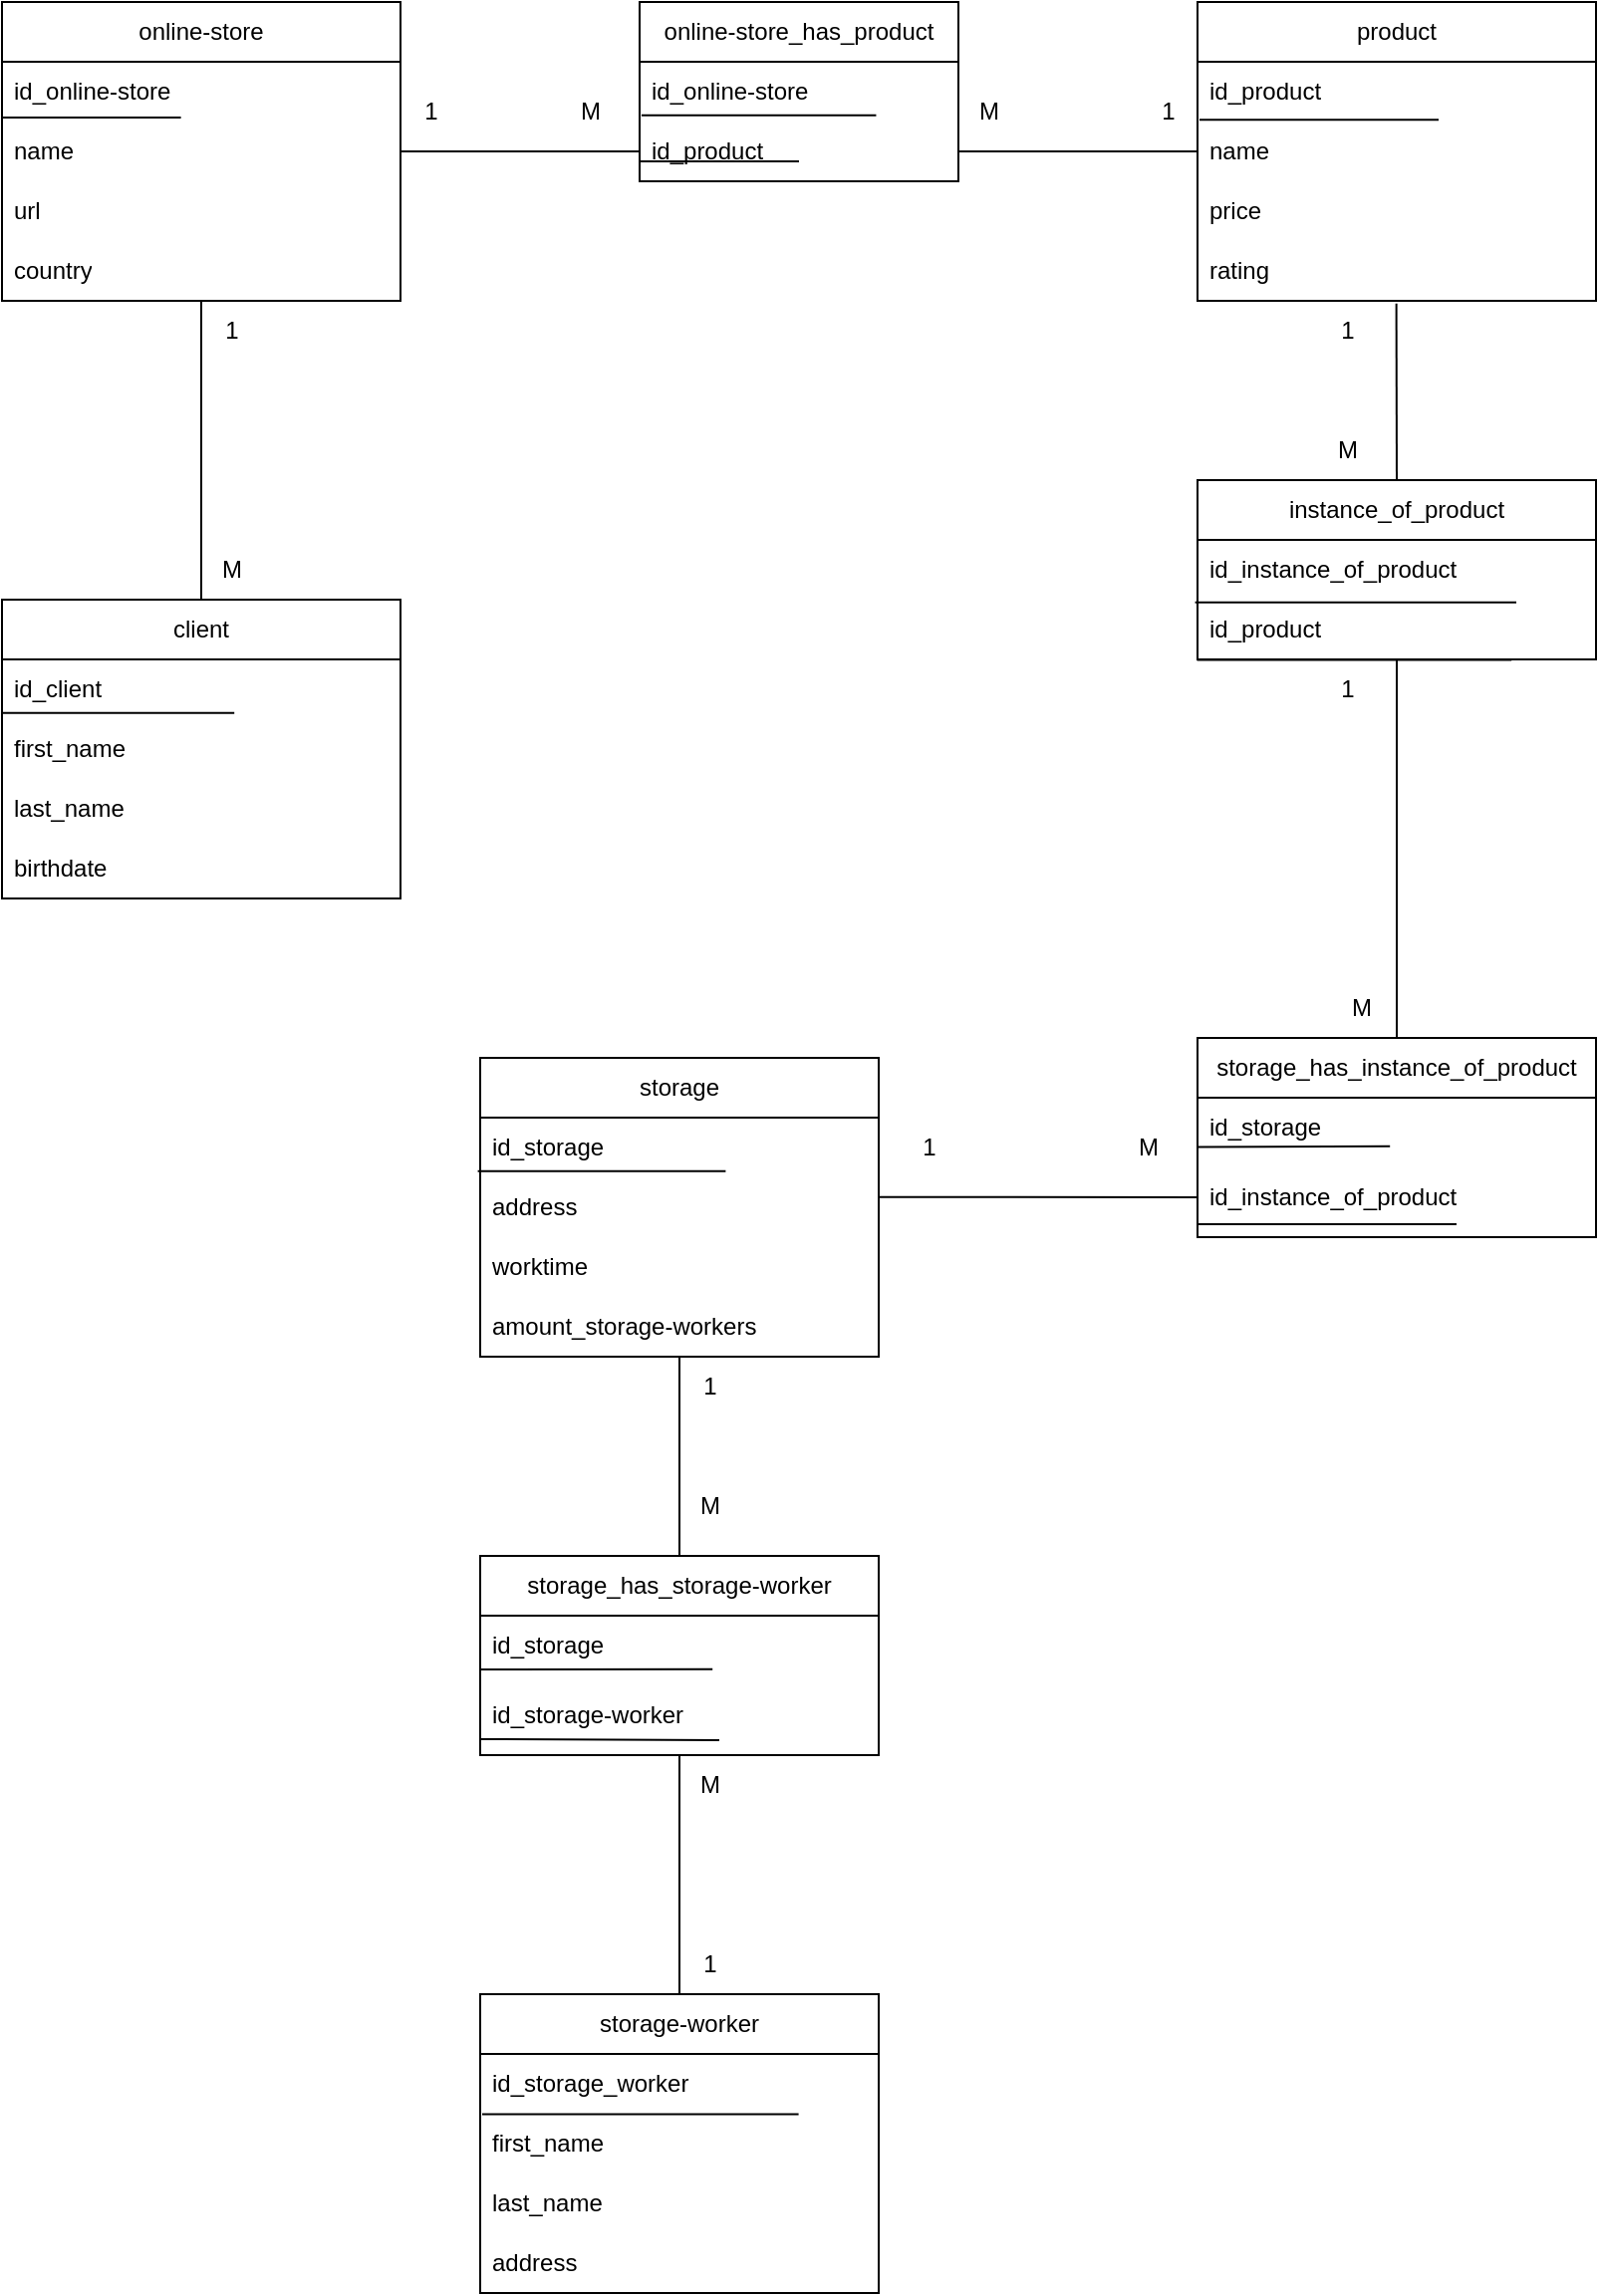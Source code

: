 <mxfile version="20.8.23" type="device"><diagram name="Страница 1" id="JjHAQGRl6GkkXfWd6FIl"><mxGraphModel dx="1647" dy="879" grid="1" gridSize="10" guides="1" tooltips="1" connect="1" arrows="1" fold="1" page="1" pageScale="1" pageWidth="827" pageHeight="1169" math="0" shadow="0"><root><mxCell id="0"/><mxCell id="1" parent="0"/><mxCell id="FTTD_K1kraDOLY0rAlb_-1" value="storage" style="swimlane;fontStyle=0;childLayout=stackLayout;horizontal=1;startSize=30;horizontalStack=0;resizeParent=1;resizeParentMax=0;resizeLast=0;collapsible=1;marginBottom=0;whiteSpace=wrap;html=1;" vertex="1" parent="1"><mxGeometry x="400" y="570" width="200" height="150" as="geometry"/></mxCell><mxCell id="FTTD_K1kraDOLY0rAlb_-2" value="id_storage" style="text;strokeColor=none;fillColor=none;align=left;verticalAlign=middle;spacingLeft=4;spacingRight=4;overflow=hidden;points=[[0,0.5],[1,0.5]];portConstraint=eastwest;rotatable=0;whiteSpace=wrap;html=1;" vertex="1" parent="FTTD_K1kraDOLY0rAlb_-1"><mxGeometry y="30" width="200" height="30" as="geometry"/></mxCell><mxCell id="FTTD_K1kraDOLY0rAlb_-3" value="address" style="text;strokeColor=none;fillColor=none;align=left;verticalAlign=middle;spacingLeft=4;spacingRight=4;overflow=hidden;points=[[0,0.5],[1,0.5]];portConstraint=eastwest;rotatable=0;whiteSpace=wrap;html=1;" vertex="1" parent="FTTD_K1kraDOLY0rAlb_-1"><mxGeometry y="60" width="200" height="30" as="geometry"/></mxCell><mxCell id="FTTD_K1kraDOLY0rAlb_-4" value="worktime" style="text;strokeColor=none;fillColor=none;align=left;verticalAlign=middle;spacingLeft=4;spacingRight=4;overflow=hidden;points=[[0,0.5],[1,0.5]];portConstraint=eastwest;rotatable=0;whiteSpace=wrap;html=1;" vertex="1" parent="FTTD_K1kraDOLY0rAlb_-1"><mxGeometry y="90" width="200" height="30" as="geometry"/></mxCell><mxCell id="FTTD_K1kraDOLY0rAlb_-33" value="amount_storage-workers" style="text;strokeColor=none;fillColor=none;align=left;verticalAlign=middle;spacingLeft=4;spacingRight=4;overflow=hidden;points=[[0,0.5],[1,0.5]];portConstraint=eastwest;rotatable=0;whiteSpace=wrap;html=1;" vertex="1" parent="FTTD_K1kraDOLY0rAlb_-1"><mxGeometry y="120" width="200" height="30" as="geometry"/></mxCell><mxCell id="FTTD_K1kraDOLY0rAlb_-50" value="" style="endArrow=none;html=1;rounded=0;entryX=-0.006;entryY=-0.103;entryDx=0;entryDy=0;entryPerimeter=0;exitX=0.616;exitY=-0.103;exitDx=0;exitDy=0;exitPerimeter=0;" edge="1" parent="FTTD_K1kraDOLY0rAlb_-1" source="FTTD_K1kraDOLY0rAlb_-3" target="FTTD_K1kraDOLY0rAlb_-3"><mxGeometry width="50" height="50" relative="1" as="geometry"><mxPoint x="-10" y="-50" as="sourcePoint"/><mxPoint x="40" y="-100" as="targetPoint"/></mxGeometry></mxCell><mxCell id="FTTD_K1kraDOLY0rAlb_-5" value="product" style="swimlane;fontStyle=0;childLayout=stackLayout;horizontal=1;startSize=30;horizontalStack=0;resizeParent=1;resizeParentMax=0;resizeLast=0;collapsible=1;marginBottom=0;whiteSpace=wrap;html=1;" vertex="1" parent="1"><mxGeometry x="760" y="40" width="200" height="150" as="geometry"/></mxCell><mxCell id="FTTD_K1kraDOLY0rAlb_-6" value="id_product" style="text;strokeColor=none;fillColor=none;align=left;verticalAlign=middle;spacingLeft=4;spacingRight=4;overflow=hidden;points=[[0,0.5],[1,0.5]];portConstraint=eastwest;rotatable=0;whiteSpace=wrap;html=1;" vertex="1" parent="FTTD_K1kraDOLY0rAlb_-5"><mxGeometry y="30" width="200" height="30" as="geometry"/></mxCell><mxCell id="FTTD_K1kraDOLY0rAlb_-7" value="name" style="text;strokeColor=none;fillColor=none;align=left;verticalAlign=middle;spacingLeft=4;spacingRight=4;overflow=hidden;points=[[0,0.5],[1,0.5]];portConstraint=eastwest;rotatable=0;whiteSpace=wrap;html=1;" vertex="1" parent="FTTD_K1kraDOLY0rAlb_-5"><mxGeometry y="60" width="200" height="30" as="geometry"/></mxCell><mxCell id="FTTD_K1kraDOLY0rAlb_-8" value="price" style="text;strokeColor=none;fillColor=none;align=left;verticalAlign=middle;spacingLeft=4;spacingRight=4;overflow=hidden;points=[[0,0.5],[1,0.5]];portConstraint=eastwest;rotatable=0;whiteSpace=wrap;html=1;" vertex="1" parent="FTTD_K1kraDOLY0rAlb_-5"><mxGeometry y="90" width="200" height="30" as="geometry"/></mxCell><mxCell id="FTTD_K1kraDOLY0rAlb_-22" value="rating" style="text;strokeColor=none;fillColor=none;align=left;verticalAlign=middle;spacingLeft=4;spacingRight=4;overflow=hidden;points=[[0,0.5],[1,0.5]];portConstraint=eastwest;rotatable=0;whiteSpace=wrap;html=1;" vertex="1" parent="FTTD_K1kraDOLY0rAlb_-5"><mxGeometry y="120" width="200" height="30" as="geometry"/></mxCell><mxCell id="FTTD_K1kraDOLY0rAlb_-37" value="" style="endArrow=none;html=1;rounded=0;entryX=0.005;entryY=-0.029;entryDx=0;entryDy=0;entryPerimeter=0;exitX=0.605;exitY=0.971;exitDx=0;exitDy=0;exitPerimeter=0;" edge="1" parent="FTTD_K1kraDOLY0rAlb_-5" source="FTTD_K1kraDOLY0rAlb_-6" target="FTTD_K1kraDOLY0rAlb_-7"><mxGeometry width="50" height="50" relative="1" as="geometry"><mxPoint x="-150" y="240" as="sourcePoint"/><mxPoint x="-100" y="190" as="targetPoint"/></mxGeometry></mxCell><mxCell id="FTTD_K1kraDOLY0rAlb_-9" value="storage_has_instance_of_product" style="swimlane;fontStyle=0;childLayout=stackLayout;horizontal=1;startSize=30;horizontalStack=0;resizeParent=1;resizeParentMax=0;resizeLast=0;collapsible=1;marginBottom=0;whiteSpace=wrap;html=1;" vertex="1" parent="1"><mxGeometry x="760" y="560" width="200" height="100" as="geometry"/></mxCell><mxCell id="FTTD_K1kraDOLY0rAlb_-10" value="id_storage" style="text;strokeColor=none;fillColor=none;align=left;verticalAlign=middle;spacingLeft=4;spacingRight=4;overflow=hidden;points=[[0,0.5],[1,0.5]];portConstraint=eastwest;rotatable=0;whiteSpace=wrap;html=1;" vertex="1" parent="FTTD_K1kraDOLY0rAlb_-9"><mxGeometry y="30" width="200" height="30" as="geometry"/></mxCell><mxCell id="FTTD_K1kraDOLY0rAlb_-11" value="id_instance_of_product" style="text;strokeColor=none;fillColor=none;align=left;verticalAlign=middle;spacingLeft=4;spacingRight=4;overflow=hidden;points=[[0,0.5],[1,0.5]];portConstraint=eastwest;rotatable=0;whiteSpace=wrap;html=1;" vertex="1" parent="FTTD_K1kraDOLY0rAlb_-9"><mxGeometry y="60" width="200" height="40" as="geometry"/></mxCell><mxCell id="FTTD_K1kraDOLY0rAlb_-51" value="" style="endArrow=none;html=1;rounded=0;entryX=-0.001;entryY=0.823;entryDx=0;entryDy=0;entryPerimeter=0;exitX=0.483;exitY=-0.14;exitDx=0;exitDy=0;exitPerimeter=0;" edge="1" parent="FTTD_K1kraDOLY0rAlb_-9" source="FTTD_K1kraDOLY0rAlb_-11" target="FTTD_K1kraDOLY0rAlb_-10"><mxGeometry width="50" height="50" relative="1" as="geometry"><mxPoint x="-60" y="-20" as="sourcePoint"/><mxPoint x="-20" y="20" as="targetPoint"/></mxGeometry></mxCell><mxCell id="FTTD_K1kraDOLY0rAlb_-52" value="" style="endArrow=none;html=1;rounded=0;entryX=-0.001;entryY=0.839;entryDx=0;entryDy=0;entryPerimeter=0;exitX=0.65;exitY=0.839;exitDx=0;exitDy=0;exitPerimeter=0;" edge="1" parent="FTTD_K1kraDOLY0rAlb_-9" source="FTTD_K1kraDOLY0rAlb_-11" target="FTTD_K1kraDOLY0rAlb_-11"><mxGeometry width="50" height="50" relative="1" as="geometry"><mxPoint x="-60" y="-30" as="sourcePoint"/><mxPoint x="-10" y="-80" as="targetPoint"/></mxGeometry></mxCell><mxCell id="FTTD_K1kraDOLY0rAlb_-13" value="online-store" style="swimlane;fontStyle=0;childLayout=stackLayout;horizontal=1;startSize=30;horizontalStack=0;resizeParent=1;resizeParentMax=0;resizeLast=0;collapsible=1;marginBottom=0;whiteSpace=wrap;html=1;" vertex="1" parent="1"><mxGeometry x="160" y="40" width="200" height="150" as="geometry"/></mxCell><mxCell id="FTTD_K1kraDOLY0rAlb_-14" value="id_online-store" style="text;strokeColor=none;fillColor=none;align=left;verticalAlign=middle;spacingLeft=4;spacingRight=4;overflow=hidden;points=[[0,0.5],[1,0.5]];portConstraint=eastwest;rotatable=0;whiteSpace=wrap;html=1;" vertex="1" parent="FTTD_K1kraDOLY0rAlb_-13"><mxGeometry y="30" width="200" height="30" as="geometry"/></mxCell><mxCell id="FTTD_K1kraDOLY0rAlb_-15" value="name" style="text;strokeColor=none;fillColor=none;align=left;verticalAlign=middle;spacingLeft=4;spacingRight=4;overflow=hidden;points=[[0,0.5],[1,0.5]];portConstraint=eastwest;rotatable=0;whiteSpace=wrap;html=1;" vertex="1" parent="FTTD_K1kraDOLY0rAlb_-13"><mxGeometry y="60" width="200" height="30" as="geometry"/></mxCell><mxCell id="FTTD_K1kraDOLY0rAlb_-16" value="url" style="text;strokeColor=none;fillColor=none;align=left;verticalAlign=middle;spacingLeft=4;spacingRight=4;overflow=hidden;points=[[0,0.5],[1,0.5]];portConstraint=eastwest;rotatable=0;whiteSpace=wrap;html=1;" vertex="1" parent="FTTD_K1kraDOLY0rAlb_-13"><mxGeometry y="90" width="200" height="30" as="geometry"/></mxCell><mxCell id="FTTD_K1kraDOLY0rAlb_-21" value="country" style="text;strokeColor=none;fillColor=none;align=left;verticalAlign=middle;spacingLeft=4;spacingRight=4;overflow=hidden;points=[[0,0.5],[1,0.5]];portConstraint=eastwest;rotatable=0;whiteSpace=wrap;html=1;" vertex="1" parent="FTTD_K1kraDOLY0rAlb_-13"><mxGeometry y="120" width="200" height="30" as="geometry"/></mxCell><mxCell id="FTTD_K1kraDOLY0rAlb_-34" value="" style="endArrow=none;html=1;rounded=0;entryX=-0.001;entryY=-0.066;entryDx=0;entryDy=0;entryPerimeter=0;exitX=0.449;exitY=-0.066;exitDx=0;exitDy=0;exitPerimeter=0;" edge="1" parent="FTTD_K1kraDOLY0rAlb_-13" source="FTTD_K1kraDOLY0rAlb_-15" target="FTTD_K1kraDOLY0rAlb_-15"><mxGeometry width="50" height="50" relative="1" as="geometry"><mxPoint x="-90" y="170" as="sourcePoint"/><mxPoint x="-40" y="120" as="targetPoint"/></mxGeometry></mxCell><mxCell id="FTTD_K1kraDOLY0rAlb_-17" value="instance_of_product" style="swimlane;fontStyle=0;childLayout=stackLayout;horizontal=1;startSize=30;horizontalStack=0;resizeParent=1;resizeParentMax=0;resizeLast=0;collapsible=1;marginBottom=0;whiteSpace=wrap;html=1;" vertex="1" parent="1"><mxGeometry x="760" y="280" width="200" height="90" as="geometry"/></mxCell><mxCell id="FTTD_K1kraDOLY0rAlb_-18" value="id_instance_of_product" style="text;strokeColor=none;fillColor=none;align=left;verticalAlign=middle;spacingLeft=4;spacingRight=4;overflow=hidden;points=[[0,0.5],[1,0.5]];portConstraint=eastwest;rotatable=0;whiteSpace=wrap;html=1;" vertex="1" parent="FTTD_K1kraDOLY0rAlb_-17"><mxGeometry y="30" width="200" height="30" as="geometry"/></mxCell><mxCell id="FTTD_K1kraDOLY0rAlb_-19" value="id_product" style="text;strokeColor=none;fillColor=none;align=left;verticalAlign=middle;spacingLeft=4;spacingRight=4;overflow=hidden;points=[[0,0.5],[1,0.5]];portConstraint=eastwest;rotatable=0;whiteSpace=wrap;html=1;" vertex="1" parent="FTTD_K1kraDOLY0rAlb_-17"><mxGeometry y="60" width="200" height="30" as="geometry"/></mxCell><mxCell id="FTTD_K1kraDOLY0rAlb_-38" value="" style="endArrow=none;html=1;rounded=0;entryX=-0.006;entryY=1.045;entryDx=0;entryDy=0;entryPerimeter=0;exitX=0.8;exitY=0.045;exitDx=0;exitDy=0;exitPerimeter=0;" edge="1" parent="FTTD_K1kraDOLY0rAlb_-17" source="FTTD_K1kraDOLY0rAlb_-19" target="FTTD_K1kraDOLY0rAlb_-18"><mxGeometry width="50" height="50" relative="1" as="geometry"><mxPoint x="-70" y="80" as="sourcePoint"/><mxPoint x="-20" y="30" as="targetPoint"/></mxGeometry></mxCell><mxCell id="FTTD_K1kraDOLY0rAlb_-39" value="" style="endArrow=none;html=1;rounded=0;entryX=-0.001;entryY=0.008;entryDx=0;entryDy=0;entryPerimeter=0;exitX=0.788;exitY=0.008;exitDx=0;exitDy=0;exitPerimeter=0;" edge="1" parent="FTTD_K1kraDOLY0rAlb_-17"><mxGeometry width="50" height="50" relative="1" as="geometry"><mxPoint x="157.6" y="90.24" as="sourcePoint"/><mxPoint x="-0.2" y="90.24" as="targetPoint"/></mxGeometry></mxCell><mxCell id="FTTD_K1kraDOLY0rAlb_-23" value="online-store_has_product" style="swimlane;fontStyle=0;childLayout=stackLayout;horizontal=1;startSize=30;horizontalStack=0;resizeParent=1;resizeParentMax=0;resizeLast=0;collapsible=1;marginBottom=0;whiteSpace=wrap;html=1;" vertex="1" parent="1"><mxGeometry x="480" y="40" width="160" height="90" as="geometry"/></mxCell><mxCell id="FTTD_K1kraDOLY0rAlb_-24" value="id_online-store" style="text;strokeColor=none;fillColor=none;align=left;verticalAlign=middle;spacingLeft=4;spacingRight=4;overflow=hidden;points=[[0,0.5],[1,0.5]];portConstraint=eastwest;rotatable=0;whiteSpace=wrap;html=1;" vertex="1" parent="FTTD_K1kraDOLY0rAlb_-23"><mxGeometry y="30" width="160" height="30" as="geometry"/></mxCell><mxCell id="FTTD_K1kraDOLY0rAlb_-25" value="id_product" style="text;strokeColor=none;fillColor=none;align=left;verticalAlign=middle;spacingLeft=4;spacingRight=4;overflow=hidden;points=[[0,0.5],[1,0.5]];portConstraint=eastwest;rotatable=0;whiteSpace=wrap;html=1;" vertex="1" parent="FTTD_K1kraDOLY0rAlb_-23"><mxGeometry y="60" width="160" height="30" as="geometry"/></mxCell><mxCell id="FTTD_K1kraDOLY0rAlb_-35" value="" style="endArrow=none;html=1;rounded=0;entryX=0.006;entryY=-0.103;entryDx=0;entryDy=0;entryPerimeter=0;exitX=0.742;exitY=-0.103;exitDx=0;exitDy=0;exitPerimeter=0;" edge="1" parent="FTTD_K1kraDOLY0rAlb_-23" source="FTTD_K1kraDOLY0rAlb_-25" target="FTTD_K1kraDOLY0rAlb_-25"><mxGeometry width="50" height="50" relative="1" as="geometry"><mxPoint y="210" as="sourcePoint"/><mxPoint x="50" y="160" as="targetPoint"/></mxGeometry></mxCell><mxCell id="FTTD_K1kraDOLY0rAlb_-36" value="" style="endArrow=none;html=1;rounded=0;exitX=0.5;exitY=0.667;exitDx=0;exitDy=0;exitPerimeter=0;" edge="1" parent="FTTD_K1kraDOLY0rAlb_-23" source="FTTD_K1kraDOLY0rAlb_-25"><mxGeometry width="50" height="50" relative="1" as="geometry"><mxPoint x="-20" y="180" as="sourcePoint"/><mxPoint y="80" as="targetPoint"/></mxGeometry></mxCell><mxCell id="FTTD_K1kraDOLY0rAlb_-27" value="" style="endArrow=none;html=1;rounded=0;entryX=1;entryY=0.5;entryDx=0;entryDy=0;exitX=0;exitY=0.5;exitDx=0;exitDy=0;" edge="1" parent="1" source="FTTD_K1kraDOLY0rAlb_-25" target="FTTD_K1kraDOLY0rAlb_-15"><mxGeometry width="50" height="50" relative="1" as="geometry"><mxPoint x="410" y="200" as="sourcePoint"/><mxPoint x="460" y="150" as="targetPoint"/></mxGeometry></mxCell><mxCell id="FTTD_K1kraDOLY0rAlb_-28" value="" style="endArrow=none;html=1;rounded=0;entryX=1;entryY=0.5;entryDx=0;entryDy=0;exitX=0;exitY=0.5;exitDx=0;exitDy=0;" edge="1" parent="1" source="FTTD_K1kraDOLY0rAlb_-7" target="FTTD_K1kraDOLY0rAlb_-25"><mxGeometry width="50" height="50" relative="1" as="geometry"><mxPoint x="670" y="240" as="sourcePoint"/><mxPoint x="720" y="190" as="targetPoint"/></mxGeometry></mxCell><mxCell id="FTTD_K1kraDOLY0rAlb_-29" value="1" style="text;html=1;align=center;verticalAlign=middle;resizable=0;points=[];autosize=1;strokeColor=none;fillColor=none;" vertex="1" parent="1"><mxGeometry x="360" y="80" width="30" height="30" as="geometry"/></mxCell><mxCell id="FTTD_K1kraDOLY0rAlb_-30" value="M" style="text;html=1;align=center;verticalAlign=middle;resizable=0;points=[];autosize=1;strokeColor=none;fillColor=none;" vertex="1" parent="1"><mxGeometry x="440" y="80" width="30" height="30" as="geometry"/></mxCell><mxCell id="FTTD_K1kraDOLY0rAlb_-31" value="M" style="text;html=1;align=center;verticalAlign=middle;resizable=0;points=[];autosize=1;strokeColor=none;fillColor=none;" vertex="1" parent="1"><mxGeometry x="640" y="80" width="30" height="30" as="geometry"/></mxCell><mxCell id="FTTD_K1kraDOLY0rAlb_-32" value="1" style="text;html=1;align=center;verticalAlign=middle;resizable=0;points=[];autosize=1;strokeColor=none;fillColor=none;" vertex="1" parent="1"><mxGeometry x="730" y="80" width="30" height="30" as="geometry"/></mxCell><mxCell id="FTTD_K1kraDOLY0rAlb_-40" value="" style="endArrow=none;html=1;rounded=0;exitX=0.5;exitY=0;exitDx=0;exitDy=0;entryX=0.499;entryY=1.045;entryDx=0;entryDy=0;entryPerimeter=0;" edge="1" parent="1" source="FTTD_K1kraDOLY0rAlb_-17" target="FTTD_K1kraDOLY0rAlb_-22"><mxGeometry width="50" height="50" relative="1" as="geometry"><mxPoint x="560" y="340" as="sourcePoint"/><mxPoint x="825" y="190" as="targetPoint"/></mxGeometry></mxCell><mxCell id="FTTD_K1kraDOLY0rAlb_-41" value="" style="endArrow=none;html=1;rounded=0;exitX=0.5;exitY=0;exitDx=0;exitDy=0;" edge="1" parent="1" source="FTTD_K1kraDOLY0rAlb_-9"><mxGeometry width="50" height="50" relative="1" as="geometry"><mxPoint x="610" y="480" as="sourcePoint"/><mxPoint x="860" y="370" as="targetPoint"/></mxGeometry></mxCell><mxCell id="FTTD_K1kraDOLY0rAlb_-42" value="1" style="text;html=1;align=center;verticalAlign=middle;resizable=0;points=[];autosize=1;strokeColor=none;fillColor=none;" vertex="1" parent="1"><mxGeometry x="820" y="190" width="30" height="30" as="geometry"/></mxCell><mxCell id="FTTD_K1kraDOLY0rAlb_-43" value="M" style="text;html=1;align=center;verticalAlign=middle;resizable=0;points=[];autosize=1;strokeColor=none;fillColor=none;" vertex="1" parent="1"><mxGeometry x="820" y="250" width="30" height="30" as="geometry"/></mxCell><mxCell id="FTTD_K1kraDOLY0rAlb_-44" value="M" style="text;html=1;align=center;verticalAlign=middle;resizable=0;points=[];autosize=1;strokeColor=none;fillColor=none;" vertex="1" parent="1"><mxGeometry x="827" y="530" width="30" height="30" as="geometry"/></mxCell><mxCell id="FTTD_K1kraDOLY0rAlb_-45" value="1" style="text;html=1;align=center;verticalAlign=middle;resizable=0;points=[];autosize=1;strokeColor=none;fillColor=none;" vertex="1" parent="1"><mxGeometry x="820" y="370" width="30" height="30" as="geometry"/></mxCell><mxCell id="FTTD_K1kraDOLY0rAlb_-46" value="" style="endArrow=none;html=1;rounded=0;entryX=0.999;entryY=0.328;entryDx=0;entryDy=0;exitX=0;exitY=0.5;exitDx=0;exitDy=0;entryPerimeter=0;" edge="1" parent="1" source="FTTD_K1kraDOLY0rAlb_-11" target="FTTD_K1kraDOLY0rAlb_-3"><mxGeometry width="50" height="50" relative="1" as="geometry"><mxPoint x="710" y="510" as="sourcePoint"/><mxPoint x="760" y="460" as="targetPoint"/></mxGeometry></mxCell><mxCell id="FTTD_K1kraDOLY0rAlb_-47" value="1" style="text;html=1;align=center;verticalAlign=middle;resizable=0;points=[];autosize=1;strokeColor=none;fillColor=none;" vertex="1" parent="1"><mxGeometry x="610" y="600" width="30" height="30" as="geometry"/></mxCell><mxCell id="FTTD_K1kraDOLY0rAlb_-48" value="M" style="text;html=1;align=center;verticalAlign=middle;resizable=0;points=[];autosize=1;strokeColor=none;fillColor=none;" vertex="1" parent="1"><mxGeometry x="720" y="600" width="30" height="30" as="geometry"/></mxCell><mxCell id="FTTD_K1kraDOLY0rAlb_-53" value="client" style="swimlane;fontStyle=0;childLayout=stackLayout;horizontal=1;startSize=30;horizontalStack=0;resizeParent=1;resizeParentMax=0;resizeLast=0;collapsible=1;marginBottom=0;whiteSpace=wrap;html=1;" vertex="1" parent="1"><mxGeometry x="160" y="340" width="200" height="150" as="geometry"/></mxCell><mxCell id="FTTD_K1kraDOLY0rAlb_-54" value="id_client" style="text;strokeColor=none;fillColor=none;align=left;verticalAlign=middle;spacingLeft=4;spacingRight=4;overflow=hidden;points=[[0,0.5],[1,0.5]];portConstraint=eastwest;rotatable=0;whiteSpace=wrap;html=1;" vertex="1" parent="FTTD_K1kraDOLY0rAlb_-53"><mxGeometry y="30" width="200" height="30" as="geometry"/></mxCell><mxCell id="FTTD_K1kraDOLY0rAlb_-55" value="first_name" style="text;strokeColor=none;fillColor=none;align=left;verticalAlign=middle;spacingLeft=4;spacingRight=4;overflow=hidden;points=[[0,0.5],[1,0.5]];portConstraint=eastwest;rotatable=0;whiteSpace=wrap;html=1;" vertex="1" parent="FTTD_K1kraDOLY0rAlb_-53"><mxGeometry y="60" width="200" height="30" as="geometry"/></mxCell><mxCell id="FTTD_K1kraDOLY0rAlb_-57" value="last_name" style="text;strokeColor=none;fillColor=none;align=left;verticalAlign=middle;spacingLeft=4;spacingRight=4;overflow=hidden;points=[[0,0.5],[1,0.5]];portConstraint=eastwest;rotatable=0;whiteSpace=wrap;html=1;" vertex="1" parent="FTTD_K1kraDOLY0rAlb_-53"><mxGeometry y="90" width="200" height="30" as="geometry"/></mxCell><mxCell id="FTTD_K1kraDOLY0rAlb_-56" value="birthdate" style="text;strokeColor=none;fillColor=none;align=left;verticalAlign=middle;spacingLeft=4;spacingRight=4;overflow=hidden;points=[[0,0.5],[1,0.5]];portConstraint=eastwest;rotatable=0;whiteSpace=wrap;html=1;" vertex="1" parent="FTTD_K1kraDOLY0rAlb_-53"><mxGeometry y="120" width="200" height="30" as="geometry"/></mxCell><mxCell id="FTTD_K1kraDOLY0rAlb_-61" value="" style="endArrow=none;html=1;rounded=0;entryX=-0.001;entryY=-0.103;entryDx=0;entryDy=0;entryPerimeter=0;exitX=0.583;exitY=-0.103;exitDx=0;exitDy=0;exitPerimeter=0;" edge="1" parent="FTTD_K1kraDOLY0rAlb_-53" source="FTTD_K1kraDOLY0rAlb_-55" target="FTTD_K1kraDOLY0rAlb_-55"><mxGeometry width="50" height="50" relative="1" as="geometry"><mxPoint x="-80" as="sourcePoint"/><mxPoint x="-30" y="-50" as="targetPoint"/></mxGeometry></mxCell><mxCell id="FTTD_K1kraDOLY0rAlb_-58" value="" style="endArrow=none;html=1;rounded=0;exitX=0.5;exitY=0;exitDx=0;exitDy=0;" edge="1" parent="1" source="FTTD_K1kraDOLY0rAlb_-53" target="FTTD_K1kraDOLY0rAlb_-21"><mxGeometry width="50" height="50" relative="1" as="geometry"><mxPoint x="40" y="340" as="sourcePoint"/><mxPoint x="90" y="290" as="targetPoint"/></mxGeometry></mxCell><mxCell id="FTTD_K1kraDOLY0rAlb_-59" value="1" style="text;html=1;align=center;verticalAlign=middle;resizable=0;points=[];autosize=1;strokeColor=none;fillColor=none;" vertex="1" parent="1"><mxGeometry x="260" y="190" width="30" height="30" as="geometry"/></mxCell><mxCell id="FTTD_K1kraDOLY0rAlb_-60" value="M" style="text;html=1;align=center;verticalAlign=middle;resizable=0;points=[];autosize=1;strokeColor=none;fillColor=none;" vertex="1" parent="1"><mxGeometry x="260" y="310" width="30" height="30" as="geometry"/></mxCell><mxCell id="FTTD_K1kraDOLY0rAlb_-62" value="storage-worker" style="swimlane;fontStyle=0;childLayout=stackLayout;horizontal=1;startSize=30;horizontalStack=0;resizeParent=1;resizeParentMax=0;resizeLast=0;collapsible=1;marginBottom=0;whiteSpace=wrap;html=1;" vertex="1" parent="1"><mxGeometry x="400" y="1040" width="200" height="150" as="geometry"/></mxCell><mxCell id="FTTD_K1kraDOLY0rAlb_-63" value="id_storage_worker" style="text;strokeColor=none;fillColor=none;align=left;verticalAlign=middle;spacingLeft=4;spacingRight=4;overflow=hidden;points=[[0,0.5],[1,0.5]];portConstraint=eastwest;rotatable=0;whiteSpace=wrap;html=1;" vertex="1" parent="FTTD_K1kraDOLY0rAlb_-62"><mxGeometry y="30" width="200" height="30" as="geometry"/></mxCell><mxCell id="FTTD_K1kraDOLY0rAlb_-64" value="first_name" style="text;strokeColor=none;fillColor=none;align=left;verticalAlign=middle;spacingLeft=4;spacingRight=4;overflow=hidden;points=[[0,0.5],[1,0.5]];portConstraint=eastwest;rotatable=0;whiteSpace=wrap;html=1;" vertex="1" parent="FTTD_K1kraDOLY0rAlb_-62"><mxGeometry y="60" width="200" height="30" as="geometry"/></mxCell><mxCell id="FTTD_K1kraDOLY0rAlb_-65" value="last_name" style="text;strokeColor=none;fillColor=none;align=left;verticalAlign=middle;spacingLeft=4;spacingRight=4;overflow=hidden;points=[[0,0.5],[1,0.5]];portConstraint=eastwest;rotatable=0;whiteSpace=wrap;html=1;" vertex="1" parent="FTTD_K1kraDOLY0rAlb_-62"><mxGeometry y="90" width="200" height="30" as="geometry"/></mxCell><mxCell id="FTTD_K1kraDOLY0rAlb_-66" value="address" style="text;strokeColor=none;fillColor=none;align=left;verticalAlign=middle;spacingLeft=4;spacingRight=4;overflow=hidden;points=[[0,0.5],[1,0.5]];portConstraint=eastwest;rotatable=0;whiteSpace=wrap;html=1;" vertex="1" parent="FTTD_K1kraDOLY0rAlb_-62"><mxGeometry y="120" width="200" height="30" as="geometry"/></mxCell><mxCell id="FTTD_K1kraDOLY0rAlb_-67" value="" style="endArrow=none;html=1;rounded=0;entryX=0.005;entryY=1.008;entryDx=0;entryDy=0;entryPerimeter=0;exitX=0.799;exitY=0.008;exitDx=0;exitDy=0;exitPerimeter=0;" edge="1" parent="FTTD_K1kraDOLY0rAlb_-62" source="FTTD_K1kraDOLY0rAlb_-64" target="FTTD_K1kraDOLY0rAlb_-63"><mxGeometry width="50" height="50" relative="1" as="geometry"><mxPoint x="-150" y="30" as="sourcePoint"/><mxPoint x="-100" y="-20" as="targetPoint"/></mxGeometry></mxCell><mxCell id="FTTD_K1kraDOLY0rAlb_-68" value="" style="endArrow=none;html=1;rounded=0;exitX=0.5;exitY=0;exitDx=0;exitDy=0;" edge="1" parent="1" source="FTTD_K1kraDOLY0rAlb_-69"><mxGeometry width="50" height="50" relative="1" as="geometry"><mxPoint x="490" y="810" as="sourcePoint"/><mxPoint x="500" y="720" as="targetPoint"/></mxGeometry></mxCell><mxCell id="FTTD_K1kraDOLY0rAlb_-69" value="storage_has_storage-worker" style="swimlane;fontStyle=0;childLayout=stackLayout;horizontal=1;startSize=30;horizontalStack=0;resizeParent=1;resizeParentMax=0;resizeLast=0;collapsible=1;marginBottom=0;whiteSpace=wrap;html=1;" vertex="1" parent="1"><mxGeometry x="400" y="820" width="200" height="100" as="geometry"/></mxCell><mxCell id="FTTD_K1kraDOLY0rAlb_-70" value="id_storage" style="text;strokeColor=none;fillColor=none;align=left;verticalAlign=middle;spacingLeft=4;spacingRight=4;overflow=hidden;points=[[0,0.5],[1,0.5]];portConstraint=eastwest;rotatable=0;whiteSpace=wrap;html=1;" vertex="1" parent="FTTD_K1kraDOLY0rAlb_-69"><mxGeometry y="30" width="200" height="30" as="geometry"/></mxCell><mxCell id="FTTD_K1kraDOLY0rAlb_-71" value="id_storage-worker" style="text;strokeColor=none;fillColor=none;align=left;verticalAlign=middle;spacingLeft=4;spacingRight=4;overflow=hidden;points=[[0,0.5],[1,0.5]];portConstraint=eastwest;rotatable=0;whiteSpace=wrap;html=1;" vertex="1" parent="FTTD_K1kraDOLY0rAlb_-69"><mxGeometry y="60" width="200" height="40" as="geometry"/></mxCell><mxCell id="FTTD_K1kraDOLY0rAlb_-74" value="" style="endArrow=none;html=1;rounded=0;exitX=0.583;exitY=-0.077;exitDx=0;exitDy=0;exitPerimeter=0;" edge="1" parent="FTTD_K1kraDOLY0rAlb_-69" source="FTTD_K1kraDOLY0rAlb_-71"><mxGeometry width="50" height="50" relative="1" as="geometry"><mxPoint x="-80" y="50" as="sourcePoint"/><mxPoint y="57" as="targetPoint"/></mxGeometry></mxCell><mxCell id="FTTD_K1kraDOLY0rAlb_-75" value="" style="endArrow=none;html=1;rounded=0;exitX=0.6;exitY=0.811;exitDx=0;exitDy=0;exitPerimeter=0;" edge="1" parent="FTTD_K1kraDOLY0rAlb_-69" source="FTTD_K1kraDOLY0rAlb_-71"><mxGeometry width="50" height="50" relative="1" as="geometry"><mxPoint x="-160" y="130" as="sourcePoint"/><mxPoint y="92" as="targetPoint"/></mxGeometry></mxCell><mxCell id="FTTD_K1kraDOLY0rAlb_-73" value="" style="endArrow=none;html=1;rounded=0;" edge="1" parent="1" source="FTTD_K1kraDOLY0rAlb_-62" target="FTTD_K1kraDOLY0rAlb_-71"><mxGeometry width="50" height="50" relative="1" as="geometry"><mxPoint x="520" y="980" as="sourcePoint"/><mxPoint x="570" y="930" as="targetPoint"/></mxGeometry></mxCell><mxCell id="FTTD_K1kraDOLY0rAlb_-76" value="1" style="text;html=1;align=center;verticalAlign=middle;resizable=0;points=[];autosize=1;strokeColor=none;fillColor=none;" vertex="1" parent="1"><mxGeometry x="500" y="720" width="30" height="30" as="geometry"/></mxCell><mxCell id="FTTD_K1kraDOLY0rAlb_-77" value="M" style="text;html=1;align=center;verticalAlign=middle;resizable=0;points=[];autosize=1;strokeColor=none;fillColor=none;" vertex="1" parent="1"><mxGeometry x="500" y="780" width="30" height="30" as="geometry"/></mxCell><mxCell id="FTTD_K1kraDOLY0rAlb_-78" value="M" style="text;html=1;align=center;verticalAlign=middle;resizable=0;points=[];autosize=1;strokeColor=none;fillColor=none;" vertex="1" parent="1"><mxGeometry x="500" y="920" width="30" height="30" as="geometry"/></mxCell><mxCell id="FTTD_K1kraDOLY0rAlb_-79" value="1" style="text;html=1;align=center;verticalAlign=middle;resizable=0;points=[];autosize=1;strokeColor=none;fillColor=none;" vertex="1" parent="1"><mxGeometry x="500" y="1010" width="30" height="30" as="geometry"/></mxCell></root></mxGraphModel></diagram></mxfile>